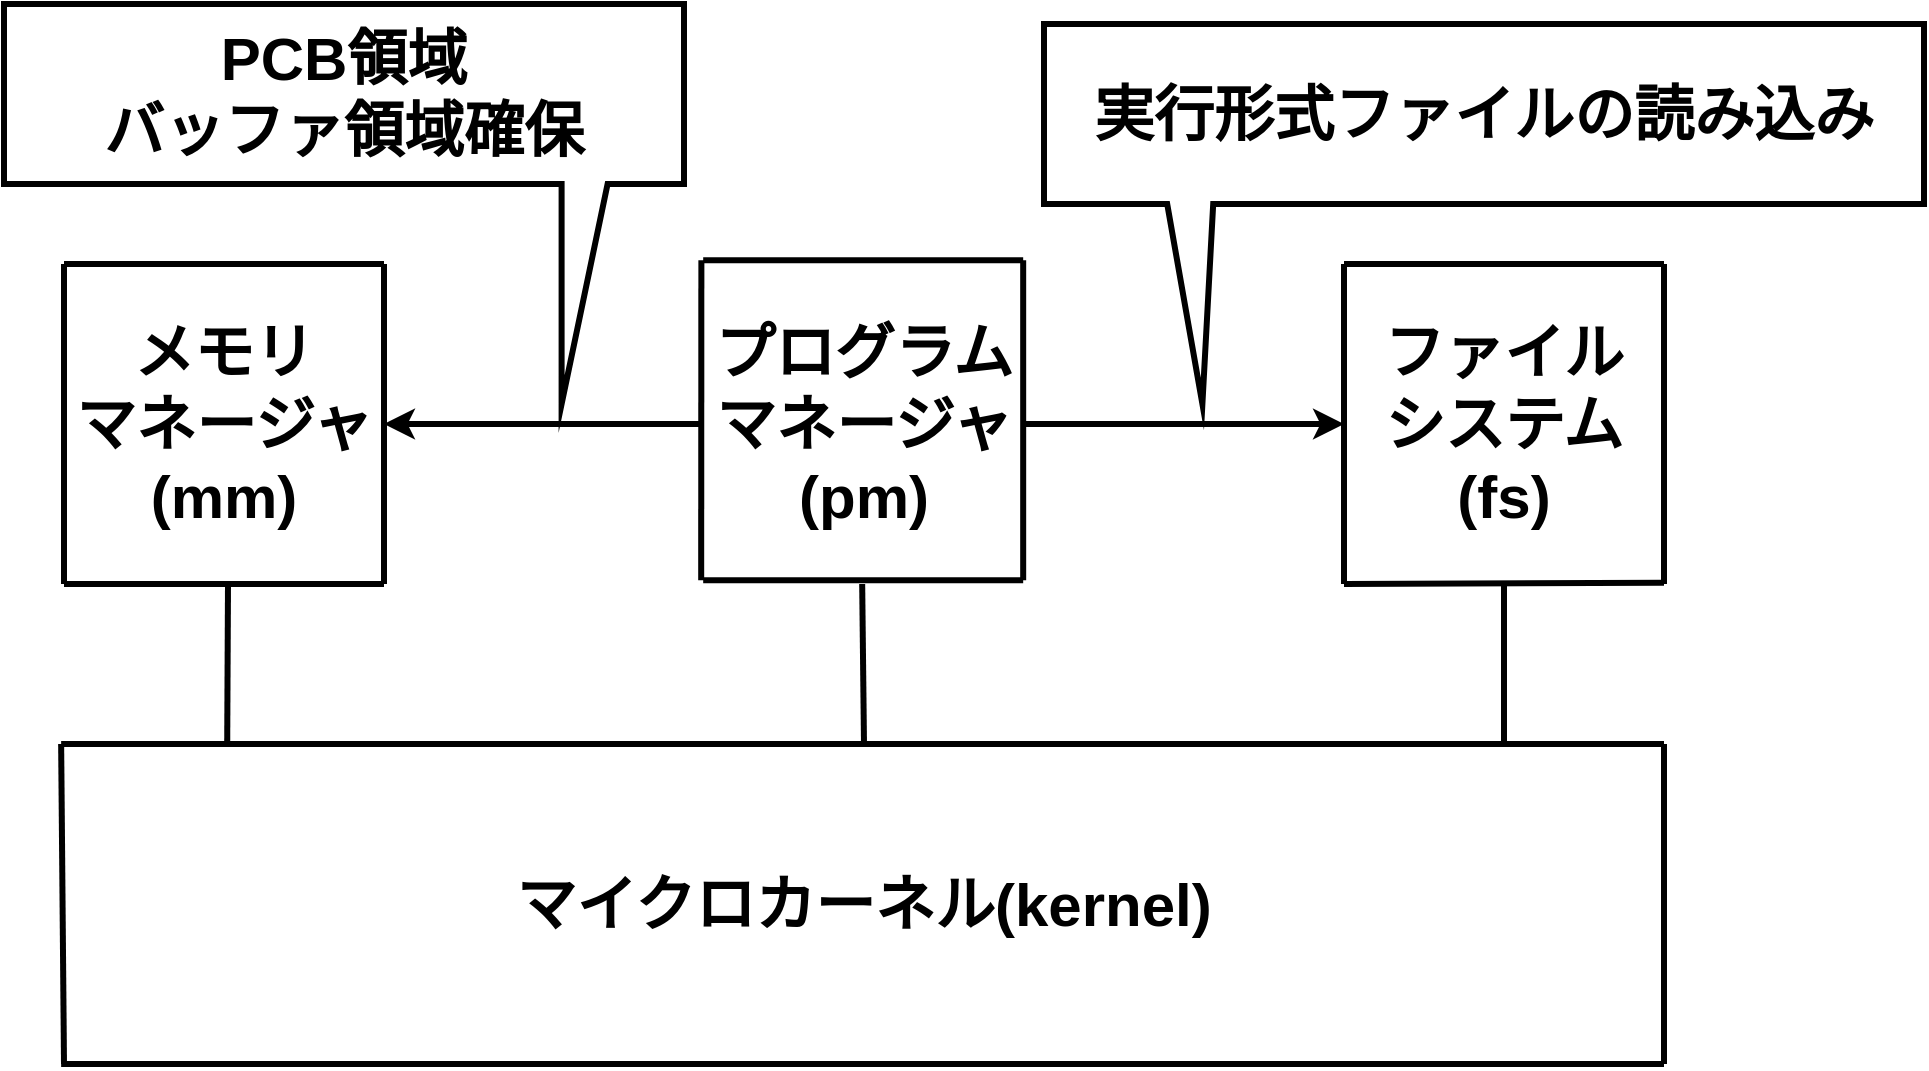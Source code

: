 <mxfile version="20.8.16" type="device"><diagram name="ページ1" id="-zyGTLeYmRkRQuDHrj25"><mxGraphModel dx="813" dy="780" grid="1" gridSize="10" guides="1" tooltips="1" connect="1" arrows="1" fold="1" page="1" pageScale="1" pageWidth="827" pageHeight="1169" math="0" shadow="0"><root><mxCell id="0"/><mxCell id="1" parent="0"/><mxCell id="uYoT4Ldj-NRd0DRMUHwm-1" value="" style="endArrow=none;html=1;rounded=0;strokeWidth=3;" parent="1" edge="1"><mxGeometry width="50" height="50" relative="1" as="geometry"><mxPoint x="158.57" y="440" as="sourcePoint"/><mxPoint x="560" y="440" as="targetPoint"/></mxGeometry></mxCell><mxCell id="uYoT4Ldj-NRd0DRMUHwm-2" value="" style="endArrow=none;html=1;rounded=0;strokeWidth=3;" parent="1" edge="1"><mxGeometry width="50" height="50" relative="1" as="geometry"><mxPoint x="158.57" y="600" as="sourcePoint"/><mxPoint x="560" y="600" as="targetPoint"/></mxGeometry></mxCell><mxCell id="uYoT4Ldj-NRd0DRMUHwm-3" value="" style="endArrow=none;html=1;rounded=0;strokeWidth=3;" parent="1" edge="1"><mxGeometry width="50" height="50" relative="1" as="geometry"><mxPoint x="960" y="600" as="sourcePoint"/><mxPoint x="960" y="440" as="targetPoint"/></mxGeometry></mxCell><mxCell id="uYoT4Ldj-NRd0DRMUHwm-4" value="" style="endArrow=none;html=1;rounded=0;strokeWidth=3;" parent="1" edge="1"><mxGeometry width="50" height="50" relative="1" as="geometry"><mxPoint x="160" y="600" as="sourcePoint"/><mxPoint x="158.57" y="440" as="targetPoint"/></mxGeometry></mxCell><mxCell id="uYoT4Ldj-NRd0DRMUHwm-5" value="" style="endArrow=none;html=1;rounded=0;strokeWidth=3;" parent="1" edge="1"><mxGeometry width="50" height="50" relative="1" as="geometry"><mxPoint x="160" y="360" as="sourcePoint"/><mxPoint x="160" y="200" as="targetPoint"/></mxGeometry></mxCell><mxCell id="uYoT4Ldj-NRd0DRMUHwm-6" value="" style="endArrow=none;html=1;rounded=0;strokeWidth=3;" parent="1" edge="1"><mxGeometry width="50" height="50" relative="1" as="geometry"><mxPoint x="320" y="360" as="sourcePoint"/><mxPoint x="320" y="200" as="targetPoint"/></mxGeometry></mxCell><mxCell id="uYoT4Ldj-NRd0DRMUHwm-7" value="" style="endArrow=none;html=1;rounded=0;strokeWidth=3;" parent="1" edge="1"><mxGeometry width="50" height="50" relative="1" as="geometry"><mxPoint x="478.59" y="358.18" as="sourcePoint"/><mxPoint x="478.68" y="198.18" as="targetPoint"/></mxGeometry></mxCell><mxCell id="uYoT4Ldj-NRd0DRMUHwm-8" value="" style="endArrow=none;html=1;rounded=0;strokeWidth=3;" parent="1" edge="1"><mxGeometry width="50" height="50" relative="1" as="geometry"><mxPoint x="639.59" y="358.18" as="sourcePoint"/><mxPoint x="639.59" y="198.18" as="targetPoint"/></mxGeometry></mxCell><mxCell id="uYoT4Ldj-NRd0DRMUHwm-9" value="" style="endArrow=none;html=1;rounded=0;strokeWidth=3;" parent="1" edge="1"><mxGeometry width="50" height="50" relative="1" as="geometry"><mxPoint x="960" y="360" as="sourcePoint"/><mxPoint x="960" y="200" as="targetPoint"/></mxGeometry></mxCell><mxCell id="uYoT4Ldj-NRd0DRMUHwm-10" value="" style="endArrow=none;html=1;rounded=0;strokeWidth=3;" parent="1" edge="1"><mxGeometry width="50" height="50" relative="1" as="geometry"><mxPoint x="800" y="360" as="sourcePoint"/><mxPoint x="800" y="200" as="targetPoint"/></mxGeometry></mxCell><mxCell id="uYoT4Ldj-NRd0DRMUHwm-11" value="" style="endArrow=none;html=1;rounded=0;strokeWidth=3;" parent="1" edge="1"><mxGeometry width="50" height="50" relative="1" as="geometry"><mxPoint x="800" y="360" as="sourcePoint"/><mxPoint x="960" y="359.33" as="targetPoint"/></mxGeometry></mxCell><mxCell id="uYoT4Ldj-NRd0DRMUHwm-12" value="" style="endArrow=none;html=1;rounded=0;strokeWidth=3;" parent="1" edge="1"><mxGeometry width="50" height="50" relative="1" as="geometry"><mxPoint x="800" y="200" as="sourcePoint"/><mxPoint x="960" y="200" as="targetPoint"/></mxGeometry></mxCell><mxCell id="uYoT4Ldj-NRd0DRMUHwm-13" value="" style="endArrow=none;html=1;rounded=0;strokeWidth=3;" parent="1" edge="1"><mxGeometry width="50" height="50" relative="1" as="geometry"><mxPoint x="479.59" y="198.18" as="sourcePoint"/><mxPoint x="639.59" y="198.18" as="targetPoint"/></mxGeometry></mxCell><mxCell id="uYoT4Ldj-NRd0DRMUHwm-14" value="" style="endArrow=none;html=1;rounded=0;strokeWidth=3;" parent="1" edge="1"><mxGeometry width="50" height="50" relative="1" as="geometry"><mxPoint x="479.59" y="358.18" as="sourcePoint"/><mxPoint x="639.59" y="358.18" as="targetPoint"/></mxGeometry></mxCell><mxCell id="uYoT4Ldj-NRd0DRMUHwm-15" value="" style="endArrow=none;html=1;rounded=0;strokeWidth=3;" parent="1" edge="1"><mxGeometry width="50" height="50" relative="1" as="geometry"><mxPoint x="160" y="360" as="sourcePoint"/><mxPoint x="320" y="360" as="targetPoint"/></mxGeometry></mxCell><mxCell id="uYoT4Ldj-NRd0DRMUHwm-16" value="" style="endArrow=none;html=1;rounded=0;strokeWidth=3;" parent="1" edge="1"><mxGeometry width="50" height="50" relative="1" as="geometry"><mxPoint x="160" y="200" as="sourcePoint"/><mxPoint x="320" y="200" as="targetPoint"/></mxGeometry></mxCell><mxCell id="uYoT4Ldj-NRd0DRMUHwm-20" value="" style="endArrow=none;html=1;rounded=0;strokeWidth=3;exitX=0.5;exitY=0;exitDx=0;exitDy=0;" parent="1" source="uYoT4Ldj-NRd0DRMUHwm-26" edge="1"><mxGeometry width="50" height="50" relative="1" as="geometry"><mxPoint x="559.09" y="400" as="sourcePoint"/><mxPoint x="559.09" y="360" as="targetPoint"/></mxGeometry></mxCell><mxCell id="uYoT4Ldj-NRd0DRMUHwm-21" value="" style="endArrow=none;html=1;rounded=0;strokeWidth=3;exitX=0.102;exitY=0;exitDx=0;exitDy=0;exitPerimeter=0;" parent="1" source="uYoT4Ldj-NRd0DRMUHwm-26" edge="1"><mxGeometry width="50" height="50" relative="1" as="geometry"><mxPoint x="200" y="480" as="sourcePoint"/><mxPoint x="242" y="360" as="targetPoint"/></mxGeometry></mxCell><mxCell id="uYoT4Ldj-NRd0DRMUHwm-22" value="" style="endArrow=none;html=1;rounded=0;strokeWidth=3;entryX=0.5;entryY=1;entryDx=0;entryDy=0;" parent="1" target="uYoT4Ldj-NRd0DRMUHwm-25" edge="1"><mxGeometry width="50" height="50" relative="1" as="geometry"><mxPoint x="880" y="440" as="sourcePoint"/><mxPoint x="520" y="400" as="targetPoint"/></mxGeometry></mxCell><mxCell id="uYoT4Ldj-NRd0DRMUHwm-23" value="&lt;font style=&quot;font-size: 30px;&quot;&gt;&lt;b&gt;プログラム&lt;br&gt;マネージャ&lt;br&gt;(pm)&lt;/b&gt;&lt;/font&gt;" style="text;html=1;strokeColor=none;fillColor=none;align=center;verticalAlign=middle;whiteSpace=wrap;rounded=0;" parent="1" vertex="1"><mxGeometry x="480" y="200" width="160" height="160" as="geometry"/></mxCell><mxCell id="uYoT4Ldj-NRd0DRMUHwm-24" value="&lt;font style=&quot;font-size: 30px;&quot;&gt;&lt;b&gt;メモリ&lt;br&gt;マネージャ&lt;br&gt;(mm)&lt;/b&gt;&lt;/font&gt;" style="text;html=1;strokeColor=none;fillColor=none;align=center;verticalAlign=middle;whiteSpace=wrap;rounded=0;" parent="1" vertex="1"><mxGeometry x="160" y="200" width="160" height="160" as="geometry"/></mxCell><mxCell id="uYoT4Ldj-NRd0DRMUHwm-25" value="&lt;font style=&quot;font-size: 30px;&quot;&gt;&lt;b&gt;ファイル&lt;br&gt;システム&lt;br&gt;(fs)&lt;br&gt;&lt;/b&gt;&lt;/font&gt;" style="text;html=1;strokeColor=none;fillColor=none;align=center;verticalAlign=middle;whiteSpace=wrap;rounded=0;" parent="1" vertex="1"><mxGeometry x="800" y="200" width="160" height="160" as="geometry"/></mxCell><mxCell id="uYoT4Ldj-NRd0DRMUHwm-26" value="&lt;span style=&quot;font-size: 30px;&quot;&gt;&lt;b&gt;マイクロカーネル(kernel)&lt;/b&gt;&lt;/span&gt;" style="text;html=1;strokeColor=none;fillColor=none;align=center;verticalAlign=middle;whiteSpace=wrap;rounded=0;" parent="1" vertex="1"><mxGeometry x="160" y="440" width="800" height="160" as="geometry"/></mxCell><mxCell id="uYoT4Ldj-NRd0DRMUHwm-31" value="" style="endArrow=none;html=1;rounded=0;strokeWidth=3;" parent="1" edge="1"><mxGeometry width="50" height="50" relative="1" as="geometry"><mxPoint x="560.0" y="440" as="sourcePoint"/><mxPoint x="960.0" y="440" as="targetPoint"/></mxGeometry></mxCell><mxCell id="uYoT4Ldj-NRd0DRMUHwm-32" value="" style="endArrow=none;html=1;rounded=0;strokeWidth=3;" parent="1" edge="1"><mxGeometry width="50" height="50" relative="1" as="geometry"><mxPoint x="560.0" y="600" as="sourcePoint"/><mxPoint x="960.0" y="600" as="targetPoint"/></mxGeometry></mxCell><mxCell id="uYoT4Ldj-NRd0DRMUHwm-38" value="" style="endArrow=classic;html=1;rounded=0;strokeWidth=3;fontSize=30;entryX=0;entryY=0.5;entryDx=0;entryDy=0;exitX=1;exitY=0.5;exitDx=0;exitDy=0;" parent="1" source="uYoT4Ldj-NRd0DRMUHwm-23" target="uYoT4Ldj-NRd0DRMUHwm-25" edge="1"><mxGeometry width="50" height="50" relative="1" as="geometry"><mxPoint x="540" y="300" as="sourcePoint"/><mxPoint x="590" y="250" as="targetPoint"/></mxGeometry></mxCell><mxCell id="uYoT4Ldj-NRd0DRMUHwm-39" value="&lt;b&gt;実行形式ファイルの読み込み&lt;/b&gt;" style="shape=callout;whiteSpace=wrap;html=1;perimeter=calloutPerimeter;fontSize=30;strokeWidth=3;base=23;position2=0.18;size=100;position=0.14;" parent="1" vertex="1"><mxGeometry x="650" y="80" width="440" height="190" as="geometry"/></mxCell><mxCell id="uYoT4Ldj-NRd0DRMUHwm-41" value="" style="endArrow=classic;html=1;rounded=0;strokeWidth=3;fontSize=30;entryX=1;entryY=0.5;entryDx=0;entryDy=0;exitX=0;exitY=0.5;exitDx=0;exitDy=0;" parent="1" source="uYoT4Ldj-NRd0DRMUHwm-23" target="uYoT4Ldj-NRd0DRMUHwm-24" edge="1"><mxGeometry width="50" height="50" relative="1" as="geometry"><mxPoint x="530" y="300" as="sourcePoint"/><mxPoint x="580" y="250" as="targetPoint"/></mxGeometry></mxCell><mxCell id="uYoT4Ldj-NRd0DRMUHwm-42" value="&lt;b&gt;PCB領域&lt;br&gt;バッファ領域確保&lt;/b&gt;" style="shape=callout;whiteSpace=wrap;html=1;perimeter=calloutPerimeter;fontSize=30;strokeWidth=3;base=23;position2=0.82;size=110;position=0.82;" parent="1" vertex="1"><mxGeometry x="130" y="70" width="340" height="200" as="geometry"/></mxCell></root></mxGraphModel></diagram></mxfile>